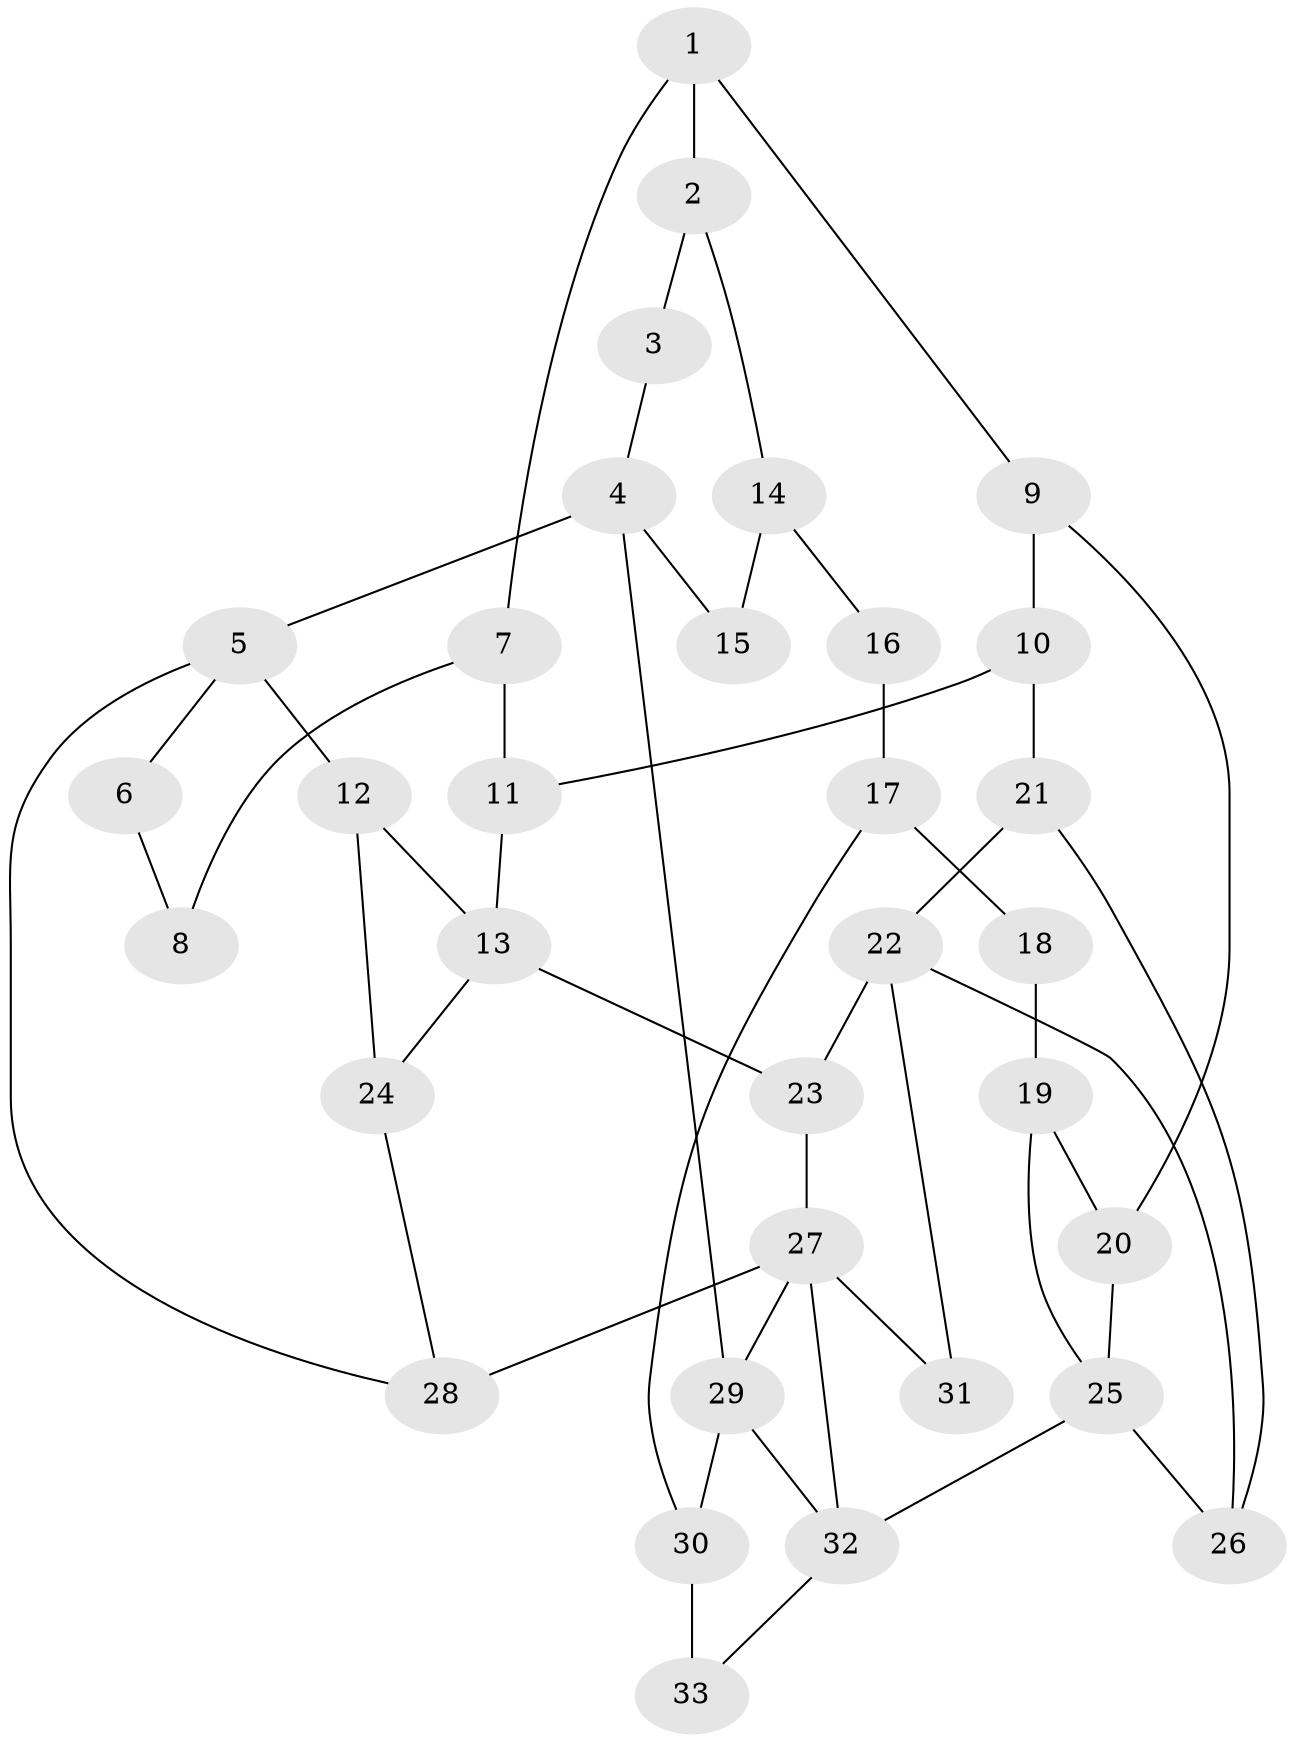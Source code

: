 // original degree distribution, {3: 0.03076923076923077, 4: 0.23076923076923078, 5: 0.5538461538461539, 6: 0.18461538461538463}
// Generated by graph-tools (version 1.1) at 2025/38/03/09/25 02:38:33]
// undirected, 33 vertices, 50 edges
graph export_dot {
graph [start="1"]
  node [color=gray90,style=filled];
  1;
  2;
  3;
  4;
  5;
  6;
  7;
  8;
  9;
  10;
  11;
  12;
  13;
  14;
  15;
  16;
  17;
  18;
  19;
  20;
  21;
  22;
  23;
  24;
  25;
  26;
  27;
  28;
  29;
  30;
  31;
  32;
  33;
  1 -- 2 [weight=2.0];
  1 -- 7 [weight=1.0];
  1 -- 9 [weight=1.0];
  2 -- 3 [weight=2.0];
  2 -- 14 [weight=2.0];
  3 -- 4 [weight=1.0];
  4 -- 5 [weight=1.0];
  4 -- 15 [weight=1.0];
  4 -- 29 [weight=1.0];
  5 -- 6 [weight=1.0];
  5 -- 12 [weight=1.0];
  5 -- 28 [weight=1.0];
  6 -- 8 [weight=1.0];
  7 -- 8 [weight=1.0];
  7 -- 11 [weight=1.0];
  9 -- 10 [weight=1.0];
  9 -- 20 [weight=1.0];
  10 -- 11 [weight=1.0];
  10 -- 21 [weight=1.0];
  11 -- 13 [weight=1.0];
  12 -- 13 [weight=1.0];
  12 -- 24 [weight=2.0];
  13 -- 23 [weight=1.0];
  13 -- 24 [weight=1.0];
  14 -- 15 [weight=2.0];
  14 -- 16 [weight=2.0];
  16 -- 17 [weight=2.0];
  17 -- 18 [weight=2.0];
  17 -- 30 [weight=2.0];
  18 -- 19 [weight=1.0];
  19 -- 20 [weight=1.0];
  19 -- 25 [weight=1.0];
  20 -- 25 [weight=1.0];
  21 -- 22 [weight=1.0];
  21 -- 26 [weight=1.0];
  22 -- 23 [weight=2.0];
  22 -- 26 [weight=1.0];
  22 -- 31 [weight=2.0];
  23 -- 27 [weight=1.0];
  24 -- 28 [weight=1.0];
  25 -- 26 [weight=1.0];
  25 -- 32 [weight=2.0];
  27 -- 28 [weight=2.0];
  27 -- 29 [weight=1.0];
  27 -- 31 [weight=1.0];
  27 -- 32 [weight=2.0];
  29 -- 30 [weight=2.0];
  29 -- 32 [weight=1.0];
  30 -- 33 [weight=2.0];
  32 -- 33 [weight=1.0];
}
